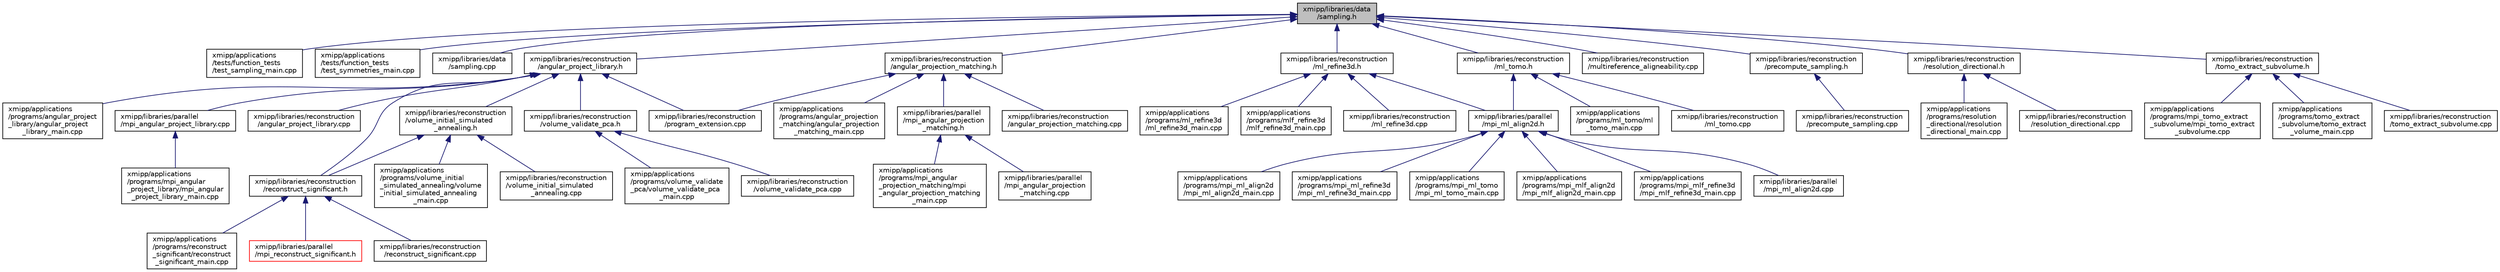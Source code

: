 digraph "xmipp/libraries/data/sampling.h"
{
  edge [fontname="Helvetica",fontsize="10",labelfontname="Helvetica",labelfontsize="10"];
  node [fontname="Helvetica",fontsize="10",shape=record];
  Node59 [label="xmipp/libraries/data\l/sampling.h",height=0.2,width=0.4,color="black", fillcolor="grey75", style="filled", fontcolor="black"];
  Node59 -> Node60 [dir="back",color="midnightblue",fontsize="10",style="solid",fontname="Helvetica"];
  Node60 [label="xmipp/applications\l/tests/function_tests\l/test_sampling_main.cpp",height=0.2,width=0.4,color="black", fillcolor="white", style="filled",URL="$test__sampling__main_8cpp.html"];
  Node59 -> Node61 [dir="back",color="midnightblue",fontsize="10",style="solid",fontname="Helvetica"];
  Node61 [label="xmipp/applications\l/tests/function_tests\l/test_symmetries_main.cpp",height=0.2,width=0.4,color="black", fillcolor="white", style="filled",URL="$test__symmetries__main_8cpp.html"];
  Node59 -> Node62 [dir="back",color="midnightblue",fontsize="10",style="solid",fontname="Helvetica"];
  Node62 [label="xmipp/libraries/data\l/sampling.cpp",height=0.2,width=0.4,color="black", fillcolor="white", style="filled",URL="$sampling_8cpp.html"];
  Node59 -> Node63 [dir="back",color="midnightblue",fontsize="10",style="solid",fontname="Helvetica"];
  Node63 [label="xmipp/libraries/reconstruction\l/angular_project_library.h",height=0.2,width=0.4,color="black", fillcolor="white", style="filled",URL="$angular__project__library_8h.html"];
  Node63 -> Node64 [dir="back",color="midnightblue",fontsize="10",style="solid",fontname="Helvetica"];
  Node64 [label="xmipp/applications\l/programs/angular_project\l_library/angular_project\l_library_main.cpp",height=0.2,width=0.4,color="black", fillcolor="white", style="filled",URL="$angular__project__library__main_8cpp.html"];
  Node63 -> Node65 [dir="back",color="midnightblue",fontsize="10",style="solid",fontname="Helvetica"];
  Node65 [label="xmipp/libraries/parallel\l/mpi_angular_project_library.cpp",height=0.2,width=0.4,color="black", fillcolor="white", style="filled",URL="$mpi__angular__project__library_8cpp.html"];
  Node65 -> Node66 [dir="back",color="midnightblue",fontsize="10",style="solid",fontname="Helvetica"];
  Node66 [label="xmipp/applications\l/programs/mpi_angular\l_project_library/mpi_angular\l_project_library_main.cpp",height=0.2,width=0.4,color="black", fillcolor="white", style="filled",URL="$mpi__angular__project__library__main_8cpp.html"];
  Node63 -> Node67 [dir="back",color="midnightblue",fontsize="10",style="solid",fontname="Helvetica"];
  Node67 [label="xmipp/libraries/reconstruction\l/angular_project_library.cpp",height=0.2,width=0.4,color="black", fillcolor="white", style="filled",URL="$angular__project__library_8cpp.html"];
  Node63 -> Node68 [dir="back",color="midnightblue",fontsize="10",style="solid",fontname="Helvetica"];
  Node68 [label="xmipp/libraries/reconstruction\l/program_extension.cpp",height=0.2,width=0.4,color="black", fillcolor="white", style="filled",URL="$program__extension_8cpp.html"];
  Node63 -> Node69 [dir="back",color="midnightblue",fontsize="10",style="solid",fontname="Helvetica"];
  Node69 [label="xmipp/libraries/reconstruction\l/reconstruct_significant.h",height=0.2,width=0.4,color="black", fillcolor="white", style="filled",URL="$reconstruct__significant_8h.html"];
  Node69 -> Node70 [dir="back",color="midnightblue",fontsize="10",style="solid",fontname="Helvetica"];
  Node70 [label="xmipp/applications\l/programs/reconstruct\l_significant/reconstruct\l_significant_main.cpp",height=0.2,width=0.4,color="black", fillcolor="white", style="filled",URL="$reconstruct__significant__main_8cpp.html"];
  Node69 -> Node71 [dir="back",color="midnightblue",fontsize="10",style="solid",fontname="Helvetica"];
  Node71 [label="xmipp/libraries/parallel\l/mpi_reconstruct_significant.h",height=0.2,width=0.4,color="red", fillcolor="white", style="filled",URL="$mpi__reconstruct__significant_8h.html"];
  Node69 -> Node74 [dir="back",color="midnightblue",fontsize="10",style="solid",fontname="Helvetica"];
  Node74 [label="xmipp/libraries/reconstruction\l/reconstruct_significant.cpp",height=0.2,width=0.4,color="black", fillcolor="white", style="filled",URL="$reconstruct__significant_8cpp.html"];
  Node63 -> Node75 [dir="back",color="midnightblue",fontsize="10",style="solid",fontname="Helvetica"];
  Node75 [label="xmipp/libraries/reconstruction\l/volume_initial_simulated\l_annealing.h",height=0.2,width=0.4,color="black", fillcolor="white", style="filled",URL="$volume__initial__simulated__annealing_8h.html"];
  Node75 -> Node76 [dir="back",color="midnightblue",fontsize="10",style="solid",fontname="Helvetica"];
  Node76 [label="xmipp/applications\l/programs/volume_initial\l_simulated_annealing/volume\l_initial_simulated_annealing\l_main.cpp",height=0.2,width=0.4,color="black", fillcolor="white", style="filled",URL="$volume__initial__simulated__annealing__main_8cpp.html"];
  Node75 -> Node69 [dir="back",color="midnightblue",fontsize="10",style="solid",fontname="Helvetica"];
  Node75 -> Node77 [dir="back",color="midnightblue",fontsize="10",style="solid",fontname="Helvetica"];
  Node77 [label="xmipp/libraries/reconstruction\l/volume_initial_simulated\l_annealing.cpp",height=0.2,width=0.4,color="black", fillcolor="white", style="filled",URL="$volume__initial__simulated__annealing_8cpp.html"];
  Node63 -> Node78 [dir="back",color="midnightblue",fontsize="10",style="solid",fontname="Helvetica"];
  Node78 [label="xmipp/libraries/reconstruction\l/volume_validate_pca.h",height=0.2,width=0.4,color="black", fillcolor="white", style="filled",URL="$volume__validate__pca_8h.html"];
  Node78 -> Node79 [dir="back",color="midnightblue",fontsize="10",style="solid",fontname="Helvetica"];
  Node79 [label="xmipp/applications\l/programs/volume_validate\l_pca/volume_validate_pca\l_main.cpp",height=0.2,width=0.4,color="black", fillcolor="white", style="filled",URL="$volume__validate__pca__main_8cpp.html"];
  Node78 -> Node80 [dir="back",color="midnightblue",fontsize="10",style="solid",fontname="Helvetica"];
  Node80 [label="xmipp/libraries/reconstruction\l/volume_validate_pca.cpp",height=0.2,width=0.4,color="black", fillcolor="white", style="filled",URL="$volume__validate__pca_8cpp.html"];
  Node59 -> Node81 [dir="back",color="midnightblue",fontsize="10",style="solid",fontname="Helvetica"];
  Node81 [label="xmipp/libraries/reconstruction\l/angular_projection_matching.h",height=0.2,width=0.4,color="black", fillcolor="white", style="filled",URL="$angular__projection__matching_8h.html"];
  Node81 -> Node82 [dir="back",color="midnightblue",fontsize="10",style="solid",fontname="Helvetica"];
  Node82 [label="xmipp/applications\l/programs/angular_projection\l_matching/angular_projection\l_matching_main.cpp",height=0.2,width=0.4,color="black", fillcolor="white", style="filled",URL="$angular__projection__matching__main_8cpp.html"];
  Node81 -> Node83 [dir="back",color="midnightblue",fontsize="10",style="solid",fontname="Helvetica"];
  Node83 [label="xmipp/libraries/parallel\l/mpi_angular_projection\l_matching.h",height=0.2,width=0.4,color="black", fillcolor="white", style="filled",URL="$mpi__angular__projection__matching_8h.html"];
  Node83 -> Node84 [dir="back",color="midnightblue",fontsize="10",style="solid",fontname="Helvetica"];
  Node84 [label="xmipp/applications\l/programs/mpi_angular\l_projection_matching/mpi\l_angular_projection_matching\l_main.cpp",height=0.2,width=0.4,color="black", fillcolor="white", style="filled",URL="$mpi__angular__projection__matching__main_8cpp.html"];
  Node83 -> Node85 [dir="back",color="midnightblue",fontsize="10",style="solid",fontname="Helvetica"];
  Node85 [label="xmipp/libraries/parallel\l/mpi_angular_projection\l_matching.cpp",height=0.2,width=0.4,color="black", fillcolor="white", style="filled",URL="$mpi__angular__projection__matching_8cpp.html"];
  Node81 -> Node86 [dir="back",color="midnightblue",fontsize="10",style="solid",fontname="Helvetica"];
  Node86 [label="xmipp/libraries/reconstruction\l/angular_projection_matching.cpp",height=0.2,width=0.4,color="black", fillcolor="white", style="filled",URL="$angular__projection__matching_8cpp.html"];
  Node81 -> Node68 [dir="back",color="midnightblue",fontsize="10",style="solid",fontname="Helvetica"];
  Node59 -> Node87 [dir="back",color="midnightblue",fontsize="10",style="solid",fontname="Helvetica"];
  Node87 [label="xmipp/libraries/reconstruction\l/ml_refine3d.h",height=0.2,width=0.4,color="black", fillcolor="white", style="filled",URL="$ml__refine3d_8h.html"];
  Node87 -> Node88 [dir="back",color="midnightblue",fontsize="10",style="solid",fontname="Helvetica"];
  Node88 [label="xmipp/applications\l/programs/ml_refine3d\l/ml_refine3d_main.cpp",height=0.2,width=0.4,color="black", fillcolor="white", style="filled",URL="$ml__refine3d__main_8cpp.html"];
  Node87 -> Node89 [dir="back",color="midnightblue",fontsize="10",style="solid",fontname="Helvetica"];
  Node89 [label="xmipp/applications\l/programs/mlf_refine3d\l/mlf_refine3d_main.cpp",height=0.2,width=0.4,color="black", fillcolor="white", style="filled",URL="$mlf__refine3d__main_8cpp.html"];
  Node87 -> Node90 [dir="back",color="midnightblue",fontsize="10",style="solid",fontname="Helvetica"];
  Node90 [label="xmipp/libraries/parallel\l/mpi_ml_align2d.h",height=0.2,width=0.4,color="black", fillcolor="white", style="filled",URL="$mpi__ml__align2d_8h.html"];
  Node90 -> Node91 [dir="back",color="midnightblue",fontsize="10",style="solid",fontname="Helvetica"];
  Node91 [label="xmipp/applications\l/programs/mpi_ml_align2d\l/mpi_ml_align2d_main.cpp",height=0.2,width=0.4,color="black", fillcolor="white", style="filled",URL="$mpi__ml__align2d__main_8cpp.html"];
  Node90 -> Node92 [dir="back",color="midnightblue",fontsize="10",style="solid",fontname="Helvetica"];
  Node92 [label="xmipp/applications\l/programs/mpi_ml_refine3d\l/mpi_ml_refine3d_main.cpp",height=0.2,width=0.4,color="black", fillcolor="white", style="filled",URL="$mpi__ml__refine3d__main_8cpp.html"];
  Node90 -> Node93 [dir="back",color="midnightblue",fontsize="10",style="solid",fontname="Helvetica"];
  Node93 [label="xmipp/applications\l/programs/mpi_ml_tomo\l/mpi_ml_tomo_main.cpp",height=0.2,width=0.4,color="black", fillcolor="white", style="filled",URL="$mpi__ml__tomo__main_8cpp.html"];
  Node90 -> Node94 [dir="back",color="midnightblue",fontsize="10",style="solid",fontname="Helvetica"];
  Node94 [label="xmipp/applications\l/programs/mpi_mlf_align2d\l/mpi_mlf_align2d_main.cpp",height=0.2,width=0.4,color="black", fillcolor="white", style="filled",URL="$mpi__mlf__align2d__main_8cpp.html"];
  Node90 -> Node95 [dir="back",color="midnightblue",fontsize="10",style="solid",fontname="Helvetica"];
  Node95 [label="xmipp/applications\l/programs/mpi_mlf_refine3d\l/mpi_mlf_refine3d_main.cpp",height=0.2,width=0.4,color="black", fillcolor="white", style="filled",URL="$mpi__mlf__refine3d__main_8cpp.html"];
  Node90 -> Node96 [dir="back",color="midnightblue",fontsize="10",style="solid",fontname="Helvetica"];
  Node96 [label="xmipp/libraries/parallel\l/mpi_ml_align2d.cpp",height=0.2,width=0.4,color="black", fillcolor="white", style="filled",URL="$mpi__ml__align2d_8cpp.html"];
  Node87 -> Node97 [dir="back",color="midnightblue",fontsize="10",style="solid",fontname="Helvetica"];
  Node97 [label="xmipp/libraries/reconstruction\l/ml_refine3d.cpp",height=0.2,width=0.4,color="black", fillcolor="white", style="filled",URL="$ml__refine3d_8cpp.html"];
  Node59 -> Node98 [dir="back",color="midnightblue",fontsize="10",style="solid",fontname="Helvetica"];
  Node98 [label="xmipp/libraries/reconstruction\l/ml_tomo.h",height=0.2,width=0.4,color="black", fillcolor="white", style="filled",URL="$ml__tomo_8h.html"];
  Node98 -> Node99 [dir="back",color="midnightblue",fontsize="10",style="solid",fontname="Helvetica"];
  Node99 [label="xmipp/applications\l/programs/ml_tomo/ml\l_tomo_main.cpp",height=0.2,width=0.4,color="black", fillcolor="white", style="filled",URL="$ml__tomo__main_8cpp.html"];
  Node98 -> Node90 [dir="back",color="midnightblue",fontsize="10",style="solid",fontname="Helvetica"];
  Node98 -> Node100 [dir="back",color="midnightblue",fontsize="10",style="solid",fontname="Helvetica"];
  Node100 [label="xmipp/libraries/reconstruction\l/ml_tomo.cpp",height=0.2,width=0.4,color="black", fillcolor="white", style="filled",URL="$ml__tomo_8cpp.html"];
  Node59 -> Node101 [dir="back",color="midnightblue",fontsize="10",style="solid",fontname="Helvetica"];
  Node101 [label="xmipp/libraries/reconstruction\l/multireference_aligneability.cpp",height=0.2,width=0.4,color="black", fillcolor="white", style="filled",URL="$multireference__aligneability_8cpp.html"];
  Node59 -> Node102 [dir="back",color="midnightblue",fontsize="10",style="solid",fontname="Helvetica"];
  Node102 [label="xmipp/libraries/reconstruction\l/precompute_sampling.h",height=0.2,width=0.4,color="black", fillcolor="white", style="filled",URL="$precompute__sampling_8h.html"];
  Node102 -> Node103 [dir="back",color="midnightblue",fontsize="10",style="solid",fontname="Helvetica"];
  Node103 [label="xmipp/libraries/reconstruction\l/precompute_sampling.cpp",height=0.2,width=0.4,color="black", fillcolor="white", style="filled",URL="$precompute__sampling_8cpp.html"];
  Node59 -> Node104 [dir="back",color="midnightblue",fontsize="10",style="solid",fontname="Helvetica"];
  Node104 [label="xmipp/libraries/reconstruction\l/resolution_directional.h",height=0.2,width=0.4,color="black", fillcolor="white", style="filled",URL="$resolution__directional_8h.html"];
  Node104 -> Node105 [dir="back",color="midnightblue",fontsize="10",style="solid",fontname="Helvetica"];
  Node105 [label="xmipp/applications\l/programs/resolution\l_directional/resolution\l_directional_main.cpp",height=0.2,width=0.4,color="black", fillcolor="white", style="filled",URL="$resolution__directional__main_8cpp.html"];
  Node104 -> Node106 [dir="back",color="midnightblue",fontsize="10",style="solid",fontname="Helvetica"];
  Node106 [label="xmipp/libraries/reconstruction\l/resolution_directional.cpp",height=0.2,width=0.4,color="black", fillcolor="white", style="filled",URL="$resolution__directional_8cpp.html"];
  Node59 -> Node107 [dir="back",color="midnightblue",fontsize="10",style="solid",fontname="Helvetica"];
  Node107 [label="xmipp/libraries/reconstruction\l/tomo_extract_subvolume.h",height=0.2,width=0.4,color="black", fillcolor="white", style="filled",URL="$tomo__extract__subvolume_8h.html"];
  Node107 -> Node108 [dir="back",color="midnightblue",fontsize="10",style="solid",fontname="Helvetica"];
  Node108 [label="xmipp/applications\l/programs/mpi_tomo_extract\l_subvolume/mpi_tomo_extract\l_subvolume.cpp",height=0.2,width=0.4,color="black", fillcolor="white", style="filled",URL="$mpi__tomo__extract__subvolume_8cpp.html"];
  Node107 -> Node109 [dir="back",color="midnightblue",fontsize="10",style="solid",fontname="Helvetica"];
  Node109 [label="xmipp/applications\l/programs/tomo_extract\l_subvolume/tomo_extract\l_volume_main.cpp",height=0.2,width=0.4,color="black", fillcolor="white", style="filled",URL="$tomo__extract__volume__main_8cpp.html"];
  Node107 -> Node110 [dir="back",color="midnightblue",fontsize="10",style="solid",fontname="Helvetica"];
  Node110 [label="xmipp/libraries/reconstruction\l/tomo_extract_subvolume.cpp",height=0.2,width=0.4,color="black", fillcolor="white", style="filled",URL="$tomo__extract__subvolume_8cpp.html"];
}
